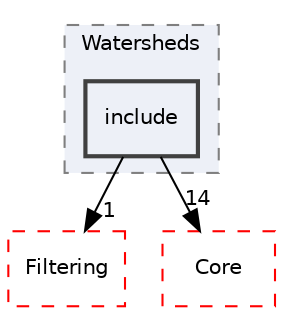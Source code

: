 digraph "include"
{
 // LATEX_PDF_SIZE
  edge [fontname="Helvetica",fontsize="10",labelfontname="Helvetica",labelfontsize="10"];
  node [fontname="Helvetica",fontsize="10",shape=record];
  compound=true
  subgraph clusterdir_d6df9b63767cfec4cf9695c6dc34f375 {
    graph [ bgcolor="#edf0f7", pencolor="grey50", style="filled,dashed,", label="Watersheds", fontname="Helvetica", fontsize="10", URL="dir_d6df9b63767cfec4cf9695c6dc34f375.html"]
  dir_360a039e4b9d5ed2fab1bccbb585e011 [shape=box, label="include", style="filled,bold,", fillcolor="#edf0f7", color="grey25", URL="dir_360a039e4b9d5ed2fab1bccbb585e011.html"];
  }
  dir_6724b11ef9ad676a0a0c31463bff1d93 [shape=box, label="Filtering", style="dashed,", fillcolor="#edf0f7", color="red", URL="dir_6724b11ef9ad676a0a0c31463bff1d93.html"];
  dir_cac7f9cecb9aa42a0bd05452dddd8a21 [shape=box, label="Core", style="dashed,", fillcolor="#edf0f7", color="red", URL="dir_cac7f9cecb9aa42a0bd05452dddd8a21.html"];
  dir_360a039e4b9d5ed2fab1bccbb585e011->dir_6724b11ef9ad676a0a0c31463bff1d93 [headlabel="1", labeldistance=1.5 headhref="dir_000174_000030.html"];
  dir_360a039e4b9d5ed2fab1bccbb585e011->dir_cac7f9cecb9aa42a0bd05452dddd8a21 [headlabel="14", labeldistance=1.5 headhref="dir_000174_000014.html"];
}
